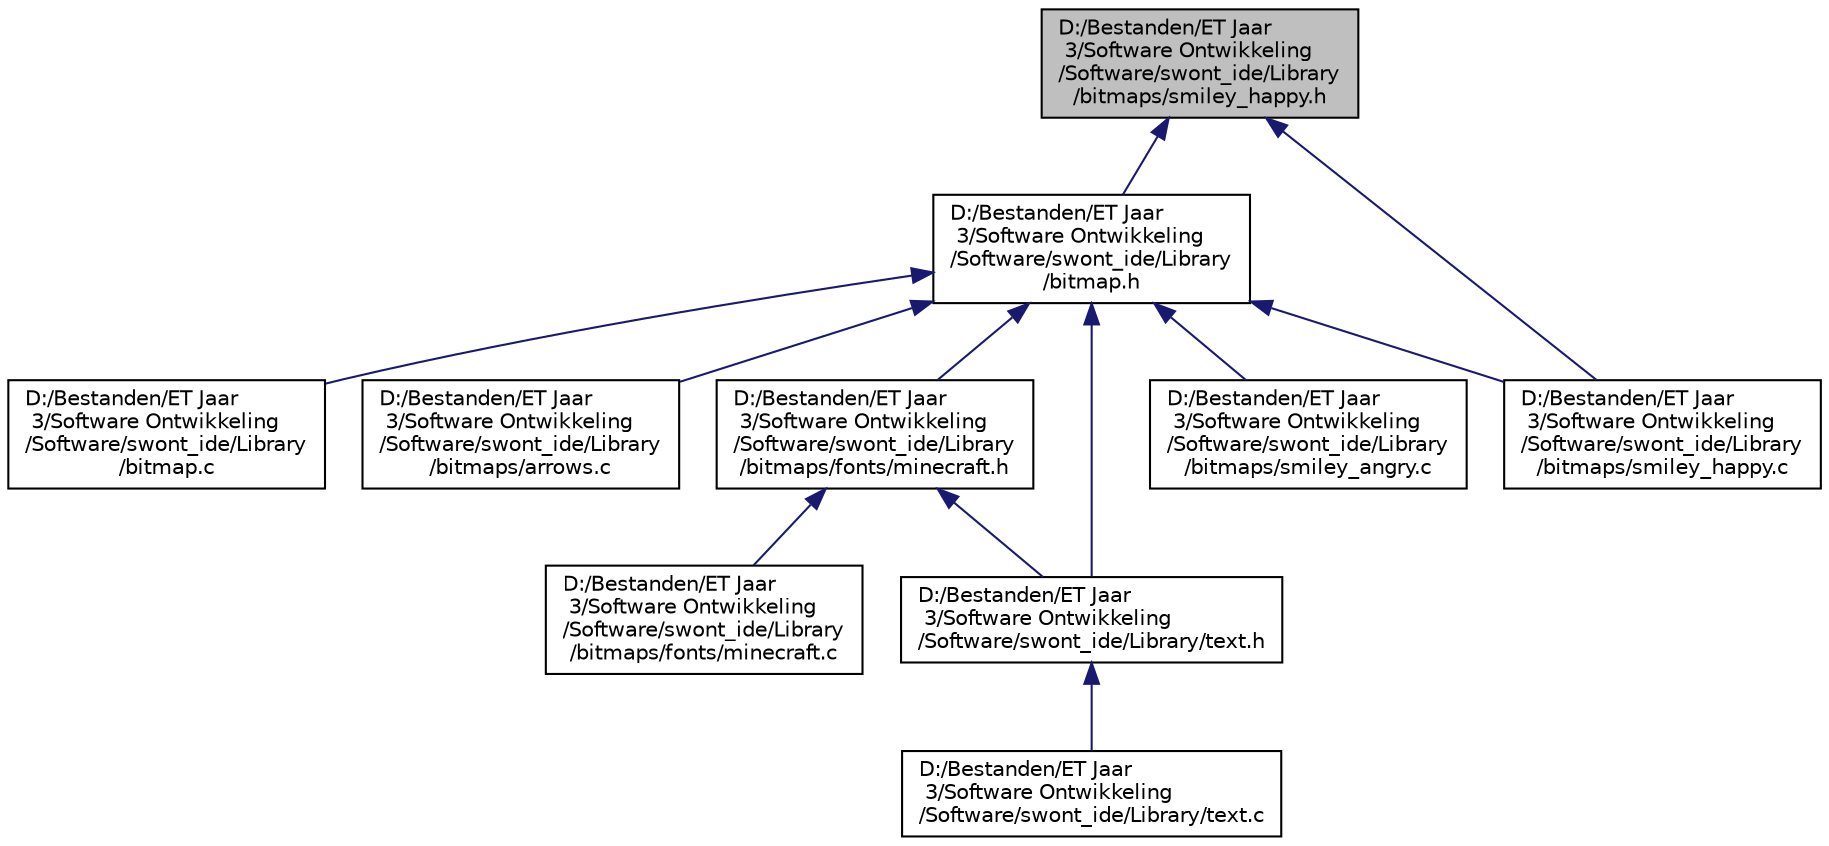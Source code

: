 digraph "D:/Bestanden/ET Jaar 3/Software Ontwikkeling/Software/swont_ide/Library/bitmaps/smiley_happy.h"
{
 // LATEX_PDF_SIZE
  edge [fontname="Helvetica",fontsize="10",labelfontname="Helvetica",labelfontsize="10"];
  node [fontname="Helvetica",fontsize="10",shape=record];
  Node1 [label="D:/Bestanden/ET Jaar\l 3/Software Ontwikkeling\l/Software/swont_ide/Library\l/bitmaps/smiley_happy.h",height=0.2,width=0.4,color="black", fillcolor="grey75", style="filled", fontcolor="black",tooltip="This file contains all the needed defines for the 'smiley_happy' bitmap."];
  Node1 -> Node2 [dir="back",color="midnightblue",fontsize="10",style="solid",fontname="Helvetica"];
  Node2 [label="D:/Bestanden/ET Jaar\l 3/Software Ontwikkeling\l/Software/swont_ide/Library\l/bitmap.h",height=0.2,width=0.4,color="black", fillcolor="white", style="filled",URL="$bitmap_8h.html",tooltip="This file is the headerfile of bitmap.c."];
  Node2 -> Node3 [dir="back",color="midnightblue",fontsize="10",style="solid",fontname="Helvetica"];
  Node3 [label="D:/Bestanden/ET Jaar\l 3/Software Ontwikkeling\l/Software/swont_ide/Library\l/bitmap.c",height=0.2,width=0.4,color="black", fillcolor="white", style="filled",URL="$bitmap_8c.html",tooltip="This file contains all API function responsible for drawing the different bitmaps."];
  Node2 -> Node4 [dir="back",color="midnightblue",fontsize="10",style="solid",fontname="Helvetica"];
  Node4 [label="D:/Bestanden/ET Jaar\l 3/Software Ontwikkeling\l/Software/swont_ide/Library\l/bitmaps/arrows.c",height=0.2,width=0.4,color="black", fillcolor="white", style="filled",URL="$arrows_8c.html",tooltip="This file contains all the data for the different arrow bitmaps. These bitmaps can be printed on the ..."];
  Node2 -> Node5 [dir="back",color="midnightblue",fontsize="10",style="solid",fontname="Helvetica"];
  Node5 [label="D:/Bestanden/ET Jaar\l 3/Software Ontwikkeling\l/Software/swont_ide/Library\l/bitmaps/fonts/minecraft.h",height=0.2,width=0.4,color="black", fillcolor="white", style="filled",URL="$minecraft_8h.html",tooltip="This file contains all the needed defines for the Minecraft font. This font supports both upper,..."];
  Node5 -> Node6 [dir="back",color="midnightblue",fontsize="10",style="solid",fontname="Helvetica"];
  Node6 [label="D:/Bestanden/ET Jaar\l 3/Software Ontwikkeling\l/Software/swont_ide/Library\l/bitmaps/fonts/minecraft.c",height=0.2,width=0.4,color="black", fillcolor="white", style="filled",URL="$minecraft_8c.html",tooltip="This file contains the pixel data for all the supported characters from the minecraft font."];
  Node5 -> Node7 [dir="back",color="midnightblue",fontsize="10",style="solid",fontname="Helvetica"];
  Node7 [label="D:/Bestanden/ET Jaar\l 3/Software Ontwikkeling\l/Software/swont_ide/Library/text.h",height=0.2,width=0.4,color="black", fillcolor="white", style="filled",URL="$text_8h.html",tooltip="This file contains all the needed defines for the text-drawing functions."];
  Node7 -> Node8 [dir="back",color="midnightblue",fontsize="10",style="solid",fontname="Helvetica"];
  Node8 [label="D:/Bestanden/ET Jaar\l 3/Software Ontwikkeling\l/Software/swont_ide/Library/text.c",height=0.2,width=0.4,color="black", fillcolor="white", style="filled",URL="$text_8c.html",tooltip=" "];
  Node2 -> Node9 [dir="back",color="midnightblue",fontsize="10",style="solid",fontname="Helvetica"];
  Node9 [label="D:/Bestanden/ET Jaar\l 3/Software Ontwikkeling\l/Software/swont_ide/Library\l/bitmaps/smiley_angry.c",height=0.2,width=0.4,color="black", fillcolor="white", style="filled",URL="$smiley__angry_8c.html",tooltip=" "];
  Node2 -> Node10 [dir="back",color="midnightblue",fontsize="10",style="solid",fontname="Helvetica"];
  Node10 [label="D:/Bestanden/ET Jaar\l 3/Software Ontwikkeling\l/Software/swont_ide/Library\l/bitmaps/smiley_happy.c",height=0.2,width=0.4,color="black", fillcolor="white", style="filled",URL="$smiley__happy_8c.html",tooltip="This file contains the smiley_happy pixel data. This data can be used in combination with the functio..."];
  Node2 -> Node7 [dir="back",color="midnightblue",fontsize="10",style="solid",fontname="Helvetica"];
  Node1 -> Node10 [dir="back",color="midnightblue",fontsize="10",style="solid",fontname="Helvetica"];
}
